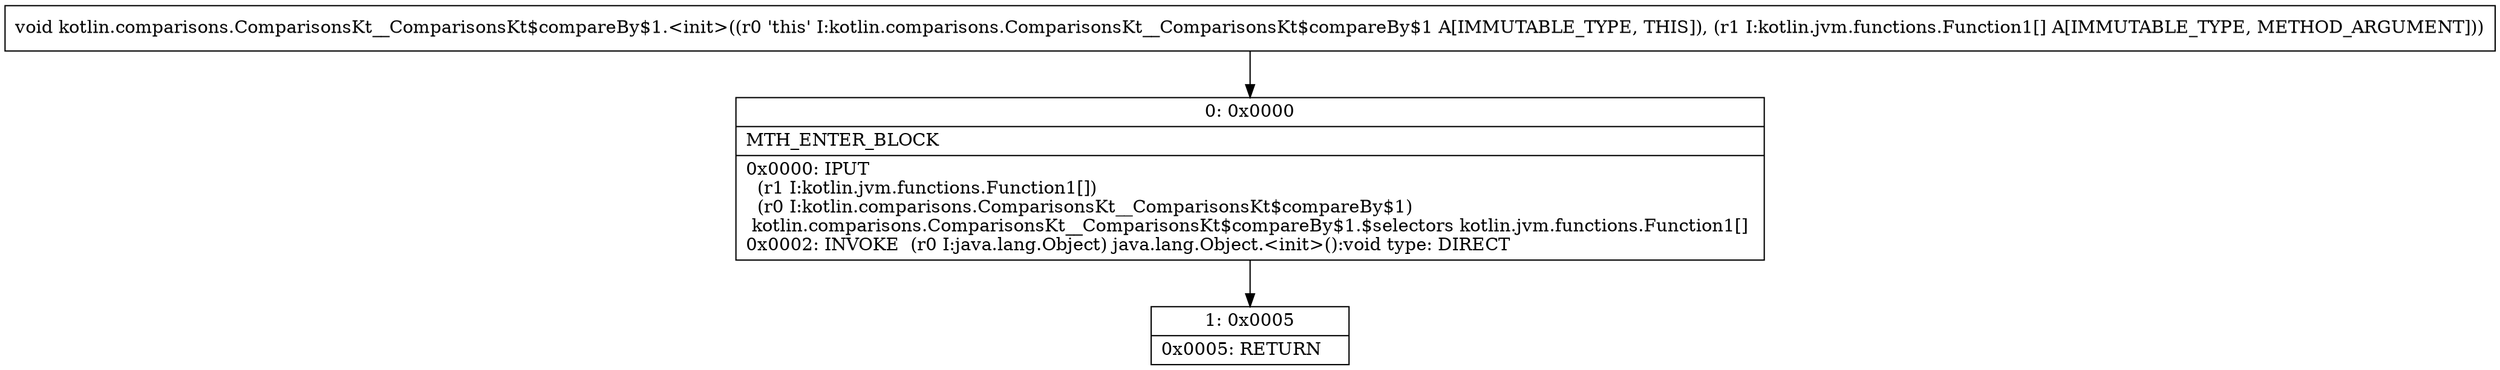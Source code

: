 digraph "CFG forkotlin.comparisons.ComparisonsKt__ComparisonsKt$compareBy$1.\<init\>([Lkotlin\/jvm\/functions\/Function1;)V" {
Node_0 [shape=record,label="{0\:\ 0x0000|MTH_ENTER_BLOCK\l|0x0000: IPUT  \l  (r1 I:kotlin.jvm.functions.Function1[])\l  (r0 I:kotlin.comparisons.ComparisonsKt__ComparisonsKt$compareBy$1)\l kotlin.comparisons.ComparisonsKt__ComparisonsKt$compareBy$1.$selectors kotlin.jvm.functions.Function1[] \l0x0002: INVOKE  (r0 I:java.lang.Object) java.lang.Object.\<init\>():void type: DIRECT \l}"];
Node_1 [shape=record,label="{1\:\ 0x0005|0x0005: RETURN   \l}"];
MethodNode[shape=record,label="{void kotlin.comparisons.ComparisonsKt__ComparisonsKt$compareBy$1.\<init\>((r0 'this' I:kotlin.comparisons.ComparisonsKt__ComparisonsKt$compareBy$1 A[IMMUTABLE_TYPE, THIS]), (r1 I:kotlin.jvm.functions.Function1[] A[IMMUTABLE_TYPE, METHOD_ARGUMENT])) }"];
MethodNode -> Node_0;
Node_0 -> Node_1;
}

